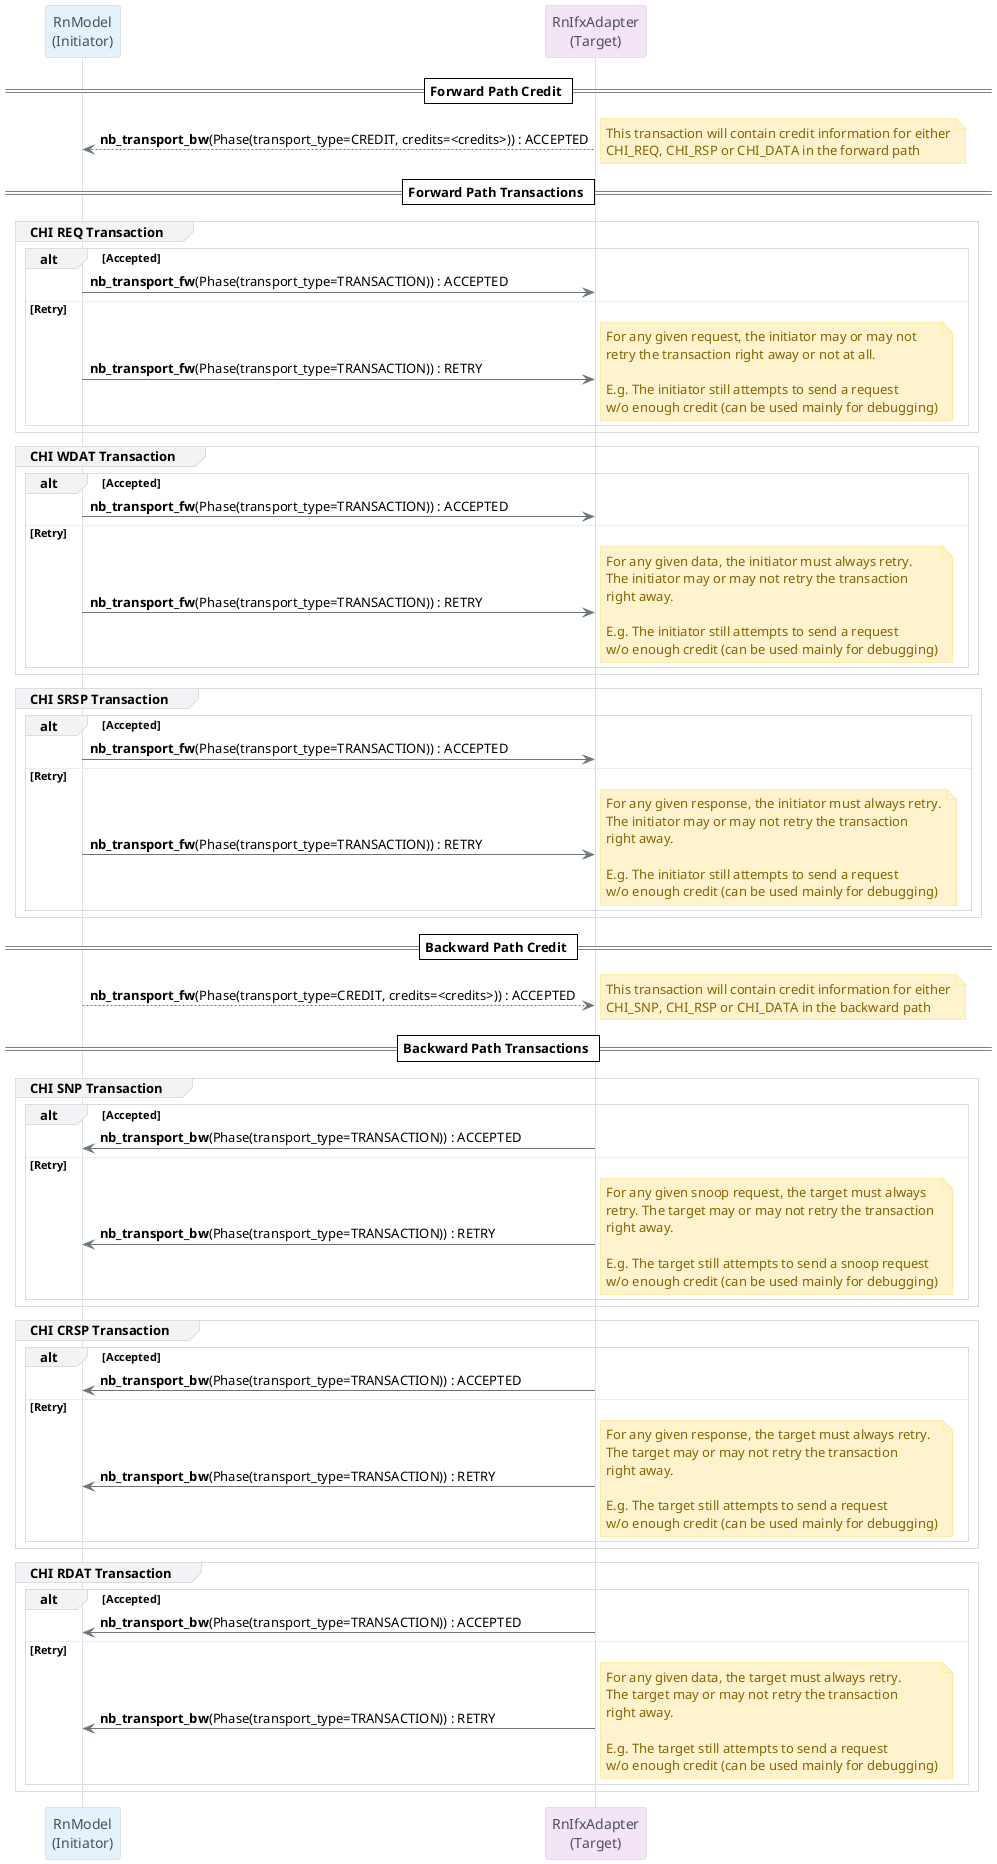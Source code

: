 @startuml
!theme plain
skinparam {
    backgroundColor white
    participant {
        backgroundColor #f8f9fa
        borderColor #dee2e6
        fontColor #495057
    }
    sequence {
        arrowColor #6c757d
        lifeLineBackgroundColor #ffffff
        lifeLineBorderColor #dee2e6
        groupBackgroundColor #f1f3f4
        groupBorderColor #dadce0
    }
    note {
        backgroundColor #fff3cd
        borderColor #ffeaa7
        fontColor #856404
    }
}

participant "RnModel\n(Initiator)" as I #e3f2fd
participant "RnIfxAdapter\n(Target)" as T #f3e5f5

== Forward Path Credit ==
I <-- T : **nb_transport_bw**(Phase(transport_type=CREDIT, credits=<credits>)) : ACCEPTED
note right
  This transaction will contain credit information for either
  CHI_REQ, CHI_RSP or CHI_DATA in the forward path
end note

== Forward Path Transactions ==
group CHI REQ Transaction
    alt Accepted
        I -> T : **nb_transport_fw**(Phase(transport_type=TRANSACTION)) : ACCEPTED
    else Retry
        I -> T : **nb_transport_fw**(Phase(transport_type=TRANSACTION)) : RETRY
        note right
          For any given request, the initiator may or may not
          retry the transaction right away or not at all.

          E.g. The initiator still attempts to send a request
          w/o enough credit (can be used mainly for debugging)
        end note
    end
end

group CHI WDAT Transaction
    alt Accepted
        I -> T : **nb_transport_fw**(Phase(transport_type=TRANSACTION)) : ACCEPTED
    else Retry
        I -> T : **nb_transport_fw**(Phase(transport_type=TRANSACTION)) : RETRY
        note right
          For any given data, the initiator must always retry.
          The initiator may or may not retry the transaction
          right away.

          E.g. The initiator still attempts to send a request
          w/o enough credit (can be used mainly for debugging)
        end note
    end
end

group CHI SRSP Transaction
    alt Accepted
        I -> T : **nb_transport_fw**(Phase(transport_type=TRANSACTION)) : ACCEPTED
    else Retry
        I -> T : **nb_transport_fw**(Phase(transport_type=TRANSACTION)) : RETRY
        note right
          For any given response, the initiator must always retry.
          The initiator may or may not retry the transaction
          right away.

          E.g. The initiator still attempts to send a request
          w/o enough credit (can be used mainly for debugging)
        end note
    end
end

== Backward Path Credit ==
I --> T : **nb_transport_fw**(Phase(transport_type=CREDIT, credits=<credits>)) : ACCEPTED
note right
  This transaction will contain credit information for either
  CHI_SNP, CHI_RSP or CHI_DATA in the backward path
end note

== Backward Path Transactions ==
group CHI SNP Transaction
    alt Accepted
        I <- T : **nb_transport_bw**(Phase(transport_type=TRANSACTION)) : ACCEPTED
    else Retry
        I <- T : **nb_transport_bw**(Phase(transport_type=TRANSACTION)) : RETRY
        note right
          For any given snoop request, the target must always
          retry. The target may or may not retry the transaction
          right away.

          E.g. The target still attempts to send a snoop request
          w/o enough credit (can be used mainly for debugging)
        end note
    end
end

group CHI CRSP Transaction
    alt Accepted
        I <- T : **nb_transport_bw**(Phase(transport_type=TRANSACTION)) : ACCEPTED
    else Retry
        I <- T : **nb_transport_bw**(Phase(transport_type=TRANSACTION)) : RETRY
        note right
          For any given response, the target must always retry.
          The target may or may not retry the transaction
          right away.

          E.g. The target still attempts to send a request
          w/o enough credit (can be used mainly for debugging)
        end note
    end
end

group CHI RDAT Transaction
    alt Accepted
        I <- T : **nb_transport_bw**(Phase(transport_type=TRANSACTION)) : ACCEPTED
    else Retry
        I <- T : **nb_transport_bw**(Phase(transport_type=TRANSACTION)) : RETRY
        note right
          For any given data, the target must always retry.
          The target may or may not retry the transaction
          right away.

          E.g. The target still attempts to send a request
          w/o enough credit (can be used mainly for debugging)
        end note
    end
end

@enduml
